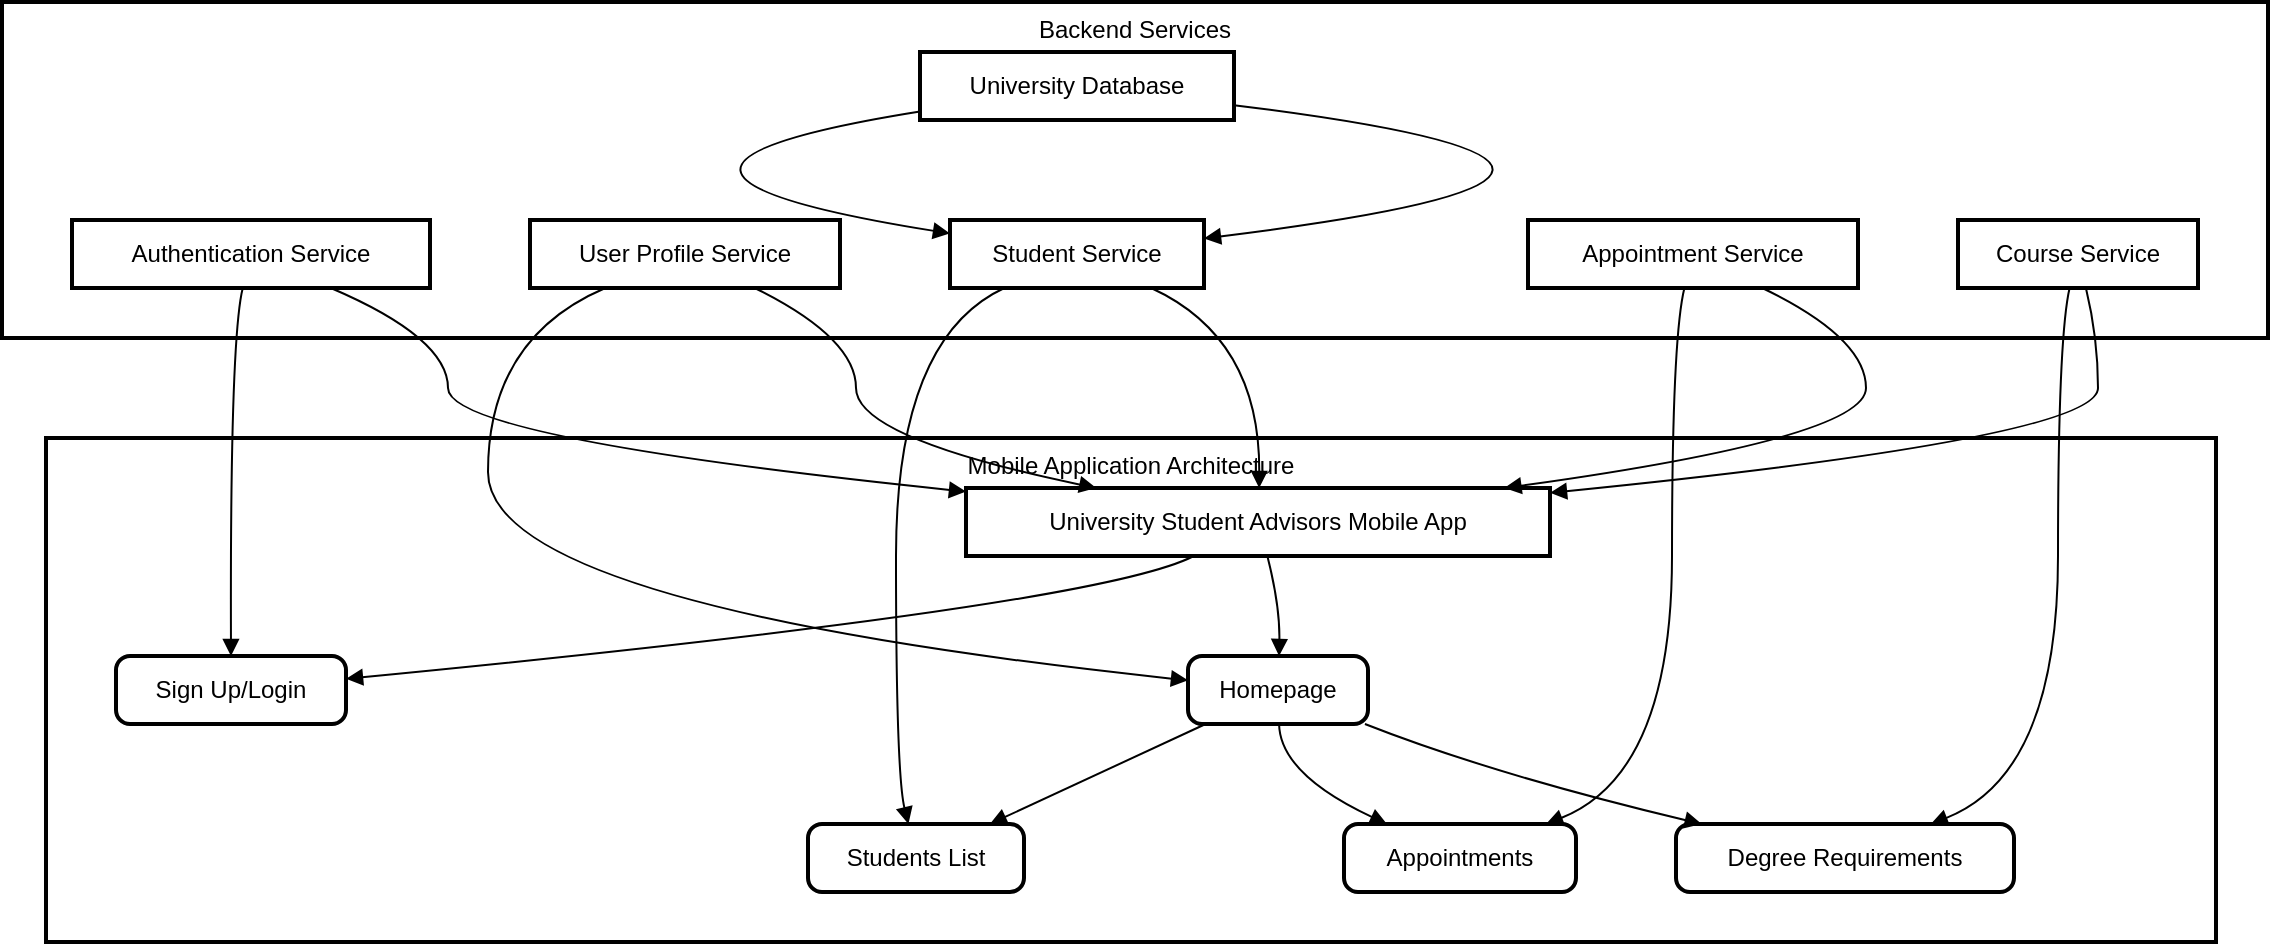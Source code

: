 <mxfile version="21.2.1" type="github">
  <diagram name="Page-1" id="tOs7ALOhLcPZ_gjZavUy">
    <mxGraphModel>
      <root>
        <mxCell id="0" />
        <mxCell id="1" parent="0" />
        <mxCell id="2" value="Backend Services" style="whiteSpace=wrap;strokeWidth=2;verticalAlign=top;" vertex="1" parent="1">
          <mxGeometry width="1133" height="168" as="geometry" />
        </mxCell>
        <mxCell id="3" value="Authentication Service" style="whiteSpace=wrap;strokeWidth=2;" vertex="1" parent="1">
          <mxGeometry x="35" y="109" width="179" height="34" as="geometry" />
        </mxCell>
        <mxCell id="4" value="User Profile Service" style="whiteSpace=wrap;strokeWidth=2;" vertex="1" parent="1">
          <mxGeometry x="264" y="109" width="155" height="34" as="geometry" />
        </mxCell>
        <mxCell id="5" value="Student Service" style="whiteSpace=wrap;strokeWidth=2;" vertex="1" parent="1">
          <mxGeometry x="474" y="109" width="127" height="34" as="geometry" />
        </mxCell>
        <mxCell id="6" value="Appointment Service" style="whiteSpace=wrap;strokeWidth=2;" vertex="1" parent="1">
          <mxGeometry x="763" y="109" width="165" height="34" as="geometry" />
        </mxCell>
        <mxCell id="7" value="Course Service" style="whiteSpace=wrap;strokeWidth=2;" vertex="1" parent="1">
          <mxGeometry x="978" y="109" width="120" height="34" as="geometry" />
        </mxCell>
        <mxCell id="8" value="University Database" style="whiteSpace=wrap;strokeWidth=2;" vertex="1" parent="1">
          <mxGeometry x="459" y="25" width="157" height="34" as="geometry" />
        </mxCell>
        <mxCell id="9" value="Mobile Application Architecture" style="whiteSpace=wrap;strokeWidth=2;verticalAlign=top;" vertex="1" parent="1">
          <mxGeometry x="22" y="218" width="1085" height="252" as="geometry" />
        </mxCell>
        <mxCell id="10" value="Sign Up/Login" style="rounded=1;absoluteArcSize=1;arcSize=14;whiteSpace=wrap;strokeWidth=2;" vertex="1" parent="1">
          <mxGeometry x="57" y="327" width="115" height="34" as="geometry" />
        </mxCell>
        <mxCell id="11" value="University Student Advisors Mobile App" style="whiteSpace=wrap;strokeWidth=2;" vertex="1" parent="1">
          <mxGeometry x="482" y="243" width="292" height="34" as="geometry" />
        </mxCell>
        <mxCell id="12" value="Homepage" style="rounded=1;absoluteArcSize=1;arcSize=14;whiteSpace=wrap;strokeWidth=2;" vertex="1" parent="1">
          <mxGeometry x="593" y="327" width="90" height="34" as="geometry" />
        </mxCell>
        <mxCell id="13" value="Students List" style="rounded=1;absoluteArcSize=1;arcSize=14;whiteSpace=wrap;strokeWidth=2;" vertex="1" parent="1">
          <mxGeometry x="403" y="411" width="108" height="34" as="geometry" />
        </mxCell>
        <mxCell id="14" value="Appointments" style="rounded=1;absoluteArcSize=1;arcSize=14;whiteSpace=wrap;strokeWidth=2;" vertex="1" parent="1">
          <mxGeometry x="671" y="411" width="116" height="34" as="geometry" />
        </mxCell>
        <mxCell id="15" value="Degree Requirements" style="rounded=1;absoluteArcSize=1;arcSize=14;whiteSpace=wrap;strokeWidth=2;" vertex="1" parent="1">
          <mxGeometry x="837" y="411" width="169" height="34" as="geometry" />
        </mxCell>
        <mxCell id="16" value="" style="curved=1;startArrow=none;endArrow=block;exitX=0.39;exitY=1;entryX=0.999;entryY=0.336;" edge="1" parent="1" source="11" target="10">
          <mxGeometry relative="1" as="geometry">
            <Array as="points">
              <mxPoint x="548" y="302" />
            </Array>
          </mxGeometry>
        </mxCell>
        <mxCell id="17" value="" style="curved=1;startArrow=none;endArrow=block;exitX=0.516;exitY=1;entryX=0.506;entryY=0;" edge="1" parent="1" source="11" target="12">
          <mxGeometry relative="1" as="geometry">
            <Array as="points">
              <mxPoint x="639" y="302" />
            </Array>
          </mxGeometry>
        </mxCell>
        <mxCell id="18" value="" style="curved=1;startArrow=none;endArrow=block;exitX=0.098;exitY=1;entryX=0.842;entryY=0;" edge="1" parent="1" source="12" target="13">
          <mxGeometry relative="1" as="geometry">
            <Array as="points">
              <mxPoint x="548" y="386" />
            </Array>
          </mxGeometry>
        </mxCell>
        <mxCell id="19" value="" style="curved=1;startArrow=none;endArrow=block;exitX=0.506;exitY=1;entryX=0.185;entryY=0;" edge="1" parent="1" source="12" target="14">
          <mxGeometry relative="1" as="geometry">
            <Array as="points">
              <mxPoint x="639" y="386" />
            </Array>
          </mxGeometry>
        </mxCell>
        <mxCell id="20" value="" style="curved=1;startArrow=none;endArrow=block;exitX=0.983;exitY=1;entryX=0.076;entryY=0;" edge="1" parent="1" source="12" target="15">
          <mxGeometry relative="1" as="geometry">
            <Array as="points">
              <mxPoint x="745" y="386" />
            </Array>
          </mxGeometry>
        </mxCell>
        <mxCell id="21" value="" style="curved=1;startArrow=none;endArrow=block;exitX=0.477;exitY=1;entryX=0.5;entryY=0;" edge="1" parent="1" source="3" target="10">
          <mxGeometry relative="1" as="geometry">
            <Array as="points">
              <mxPoint x="114" y="168" />
            </Array>
          </mxGeometry>
        </mxCell>
        <mxCell id="22" value="" style="curved=1;startArrow=none;endArrow=block;exitX=0.243;exitY=1;entryX=0.003;entryY=0.359;" edge="1" parent="1" source="4" target="12">
          <mxGeometry relative="1" as="geometry">
            <Array as="points">
              <mxPoint x="243" y="168" />
              <mxPoint x="243" y="302" />
            </Array>
          </mxGeometry>
        </mxCell>
        <mxCell id="23" value="" style="curved=1;startArrow=none;endArrow=block;exitX=0.214;exitY=1;entryX=0.465;entryY=0;" edge="1" parent="1" source="5" target="13">
          <mxGeometry relative="1" as="geometry">
            <Array as="points">
              <mxPoint x="447" y="168" />
              <mxPoint x="447" y="386" />
            </Array>
          </mxGeometry>
        </mxCell>
        <mxCell id="24" value="" style="curved=1;startArrow=none;endArrow=block;exitX=0.474;exitY=1;entryX=0.871;entryY=0;" edge="1" parent="1" source="6" target="14">
          <mxGeometry relative="1" as="geometry">
            <Array as="points">
              <mxPoint x="835" y="168" />
              <mxPoint x="835" y="386" />
            </Array>
          </mxGeometry>
        </mxCell>
        <mxCell id="25" value="" style="curved=1;startArrow=none;endArrow=block;exitX=0.465;exitY=1;entryX=0.754;entryY=0;" edge="1" parent="1" source="7" target="15">
          <mxGeometry relative="1" as="geometry">
            <Array as="points">
              <mxPoint x="1028" y="168" />
              <mxPoint x="1028" y="386" />
            </Array>
          </mxGeometry>
        </mxCell>
        <mxCell id="26" value="" style="curved=1;startArrow=none;endArrow=block;exitX=0.002;exitY=0.872;entryX=0.002;entryY=0.199;" edge="1" parent="1" source="8" target="5">
          <mxGeometry relative="1" as="geometry">
            <Array as="points">
              <mxPoint x="276" y="84" />
            </Array>
          </mxGeometry>
        </mxCell>
        <mxCell id="27" value="" style="curved=1;startArrow=none;endArrow=block;exitX=0.723;exitY=1;entryX=0.001;entryY=0.054;" edge="1" parent="1" source="3" target="11">
          <mxGeometry relative="1" as="geometry">
            <Array as="points">
              <mxPoint x="223" y="168" />
              <mxPoint x="223" y="218" />
            </Array>
          </mxGeometry>
        </mxCell>
        <mxCell id="28" value="" style="curved=1;startArrow=none;endArrow=block;exitX=0.725;exitY=1;entryX=0.223;entryY=0;" edge="1" parent="1" source="4" target="11">
          <mxGeometry relative="1" as="geometry">
            <Array as="points">
              <mxPoint x="427" y="168" />
              <mxPoint x="427" y="218" />
            </Array>
          </mxGeometry>
        </mxCell>
        <mxCell id="29" value="" style="curved=1;startArrow=none;endArrow=block;exitX=0.792;exitY=1;entryX=0.502;entryY=0;" edge="1" parent="1" source="5" target="11">
          <mxGeometry relative="1" as="geometry">
            <Array as="points">
              <mxPoint x="629" y="168" />
            </Array>
          </mxGeometry>
        </mxCell>
        <mxCell id="30" value="" style="curved=1;startArrow=none;endArrow=block;exitX=0.71;exitY=1;entryX=0.922;entryY=0;" edge="1" parent="1" source="6" target="11">
          <mxGeometry relative="1" as="geometry">
            <Array as="points">
              <mxPoint x="932" y="168" />
              <mxPoint x="932" y="218" />
            </Array>
          </mxGeometry>
        </mxCell>
        <mxCell id="31" value="" style="curved=1;startArrow=none;endArrow=block;exitX=0.533;exitY=1;entryX=1.003;entryY=0.069;" edge="1" parent="1" source="7" target="11">
          <mxGeometry relative="1" as="geometry">
            <Array as="points">
              <mxPoint x="1048" y="168" />
              <mxPoint x="1048" y="218" />
            </Array>
          </mxGeometry>
        </mxCell>
        <mxCell id="32" value="" style="curved=1;startArrow=none;endArrow=block;exitX=1.004;exitY=0.785;entryX=1.004;entryY=0.269;" edge="1" parent="1" source="8" target="5">
          <mxGeometry relative="1" as="geometry">
            <Array as="points">
              <mxPoint x="878" y="84" />
            </Array>
          </mxGeometry>
        </mxCell>
      </root>
    </mxGraphModel>
  </diagram>
</mxfile>
